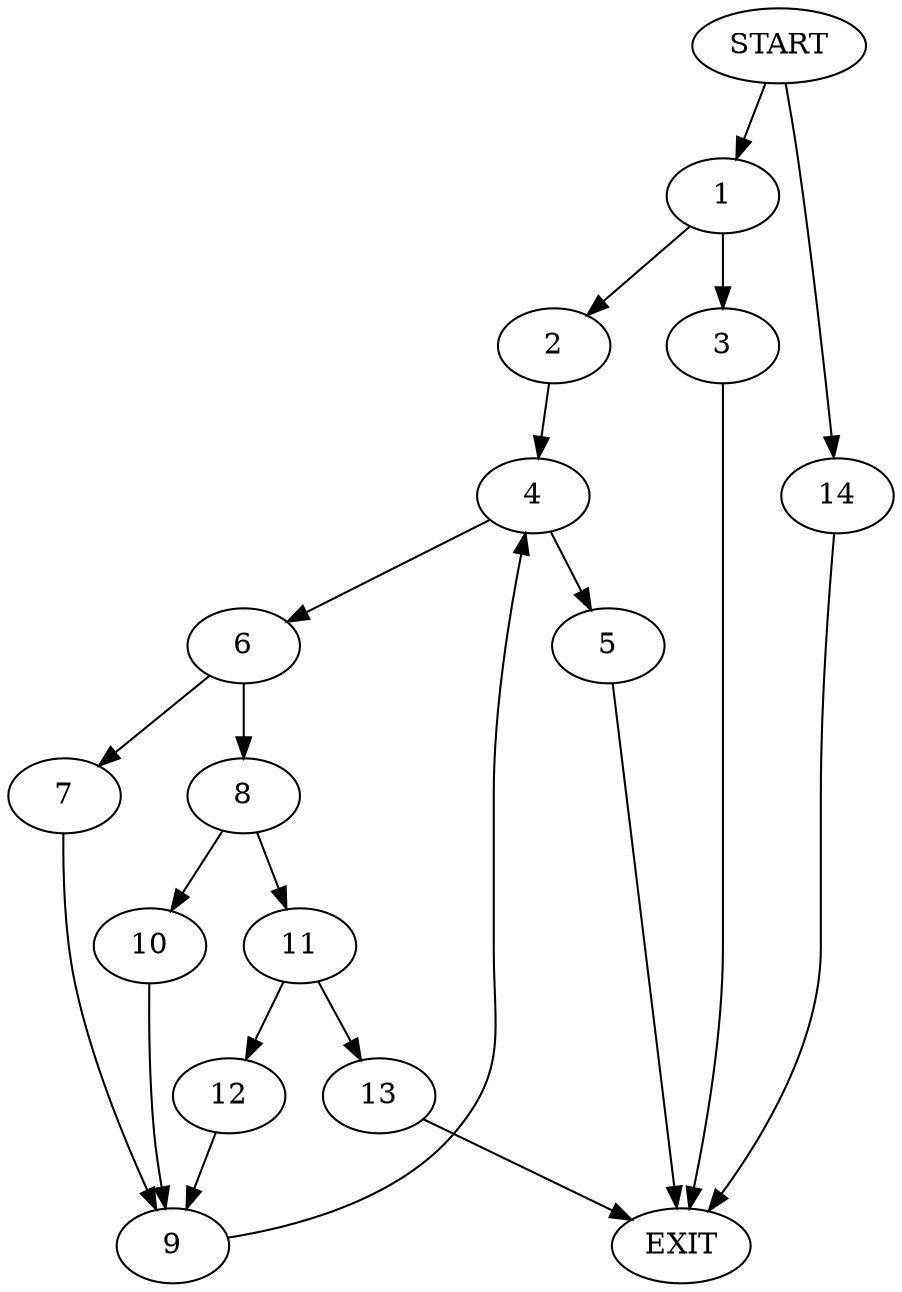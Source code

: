 digraph {
0 [label="START"]
15 [label="EXIT"]
0 -> 1
1 -> 2
1 -> 3
2 -> 4
3 -> 15
4 -> 5
4 -> 6
6 -> 7
6 -> 8
5 -> 15
7 -> 9
8 -> 10
8 -> 11
9 -> 4
10 -> 9
11 -> 12
11 -> 13
13 -> 15
12 -> 9
0 -> 14
14 -> 15
}
